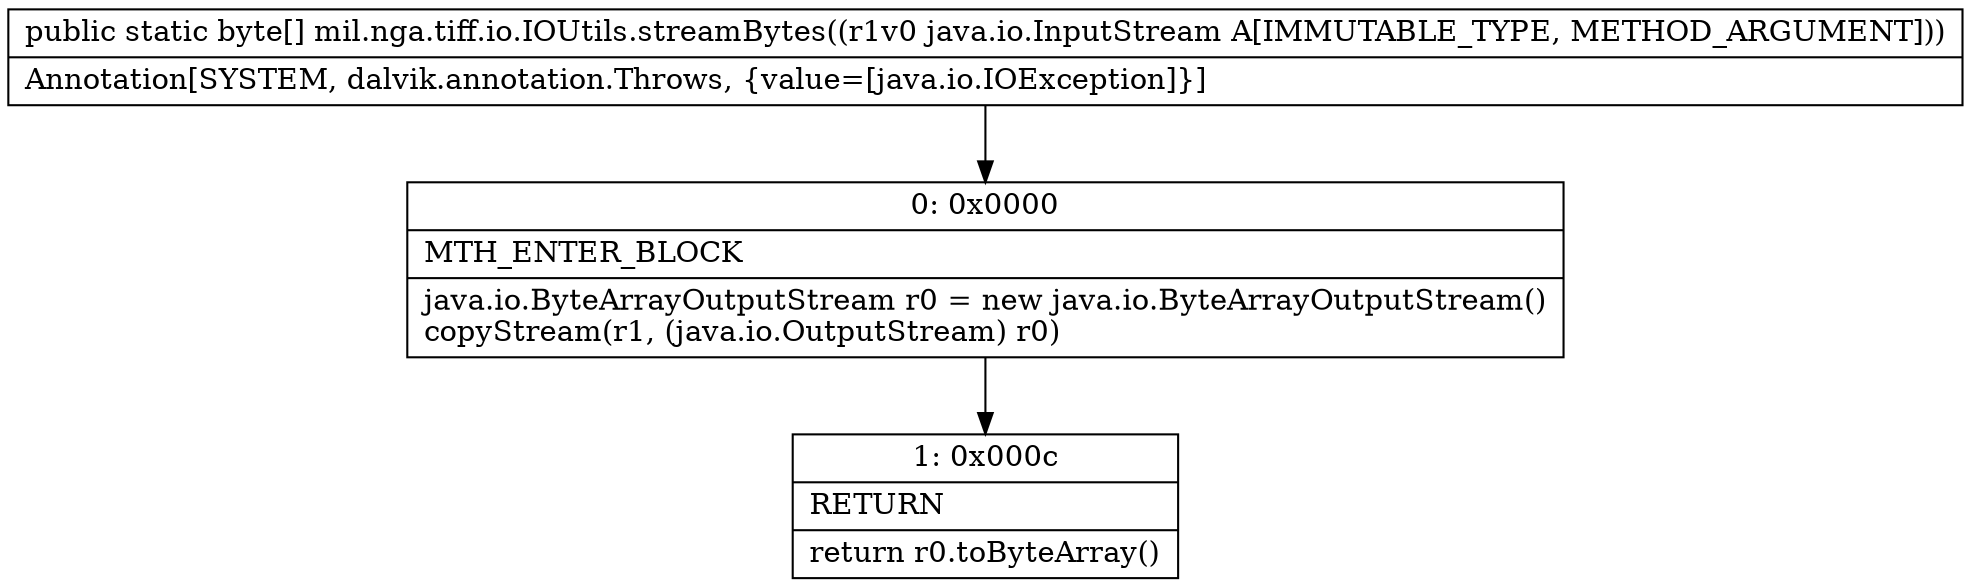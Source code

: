 digraph "CFG formil.nga.tiff.io.IOUtils.streamBytes(Ljava\/io\/InputStream;)[B" {
Node_0 [shape=record,label="{0\:\ 0x0000|MTH_ENTER_BLOCK\l|java.io.ByteArrayOutputStream r0 = new java.io.ByteArrayOutputStream()\lcopyStream(r1, (java.io.OutputStream) r0)\l}"];
Node_1 [shape=record,label="{1\:\ 0x000c|RETURN\l|return r0.toByteArray()\l}"];
MethodNode[shape=record,label="{public static byte[] mil.nga.tiff.io.IOUtils.streamBytes((r1v0 java.io.InputStream A[IMMUTABLE_TYPE, METHOD_ARGUMENT]))  | Annotation[SYSTEM, dalvik.annotation.Throws, \{value=[java.io.IOException]\}]\l}"];
MethodNode -> Node_0;
Node_0 -> Node_1;
}

